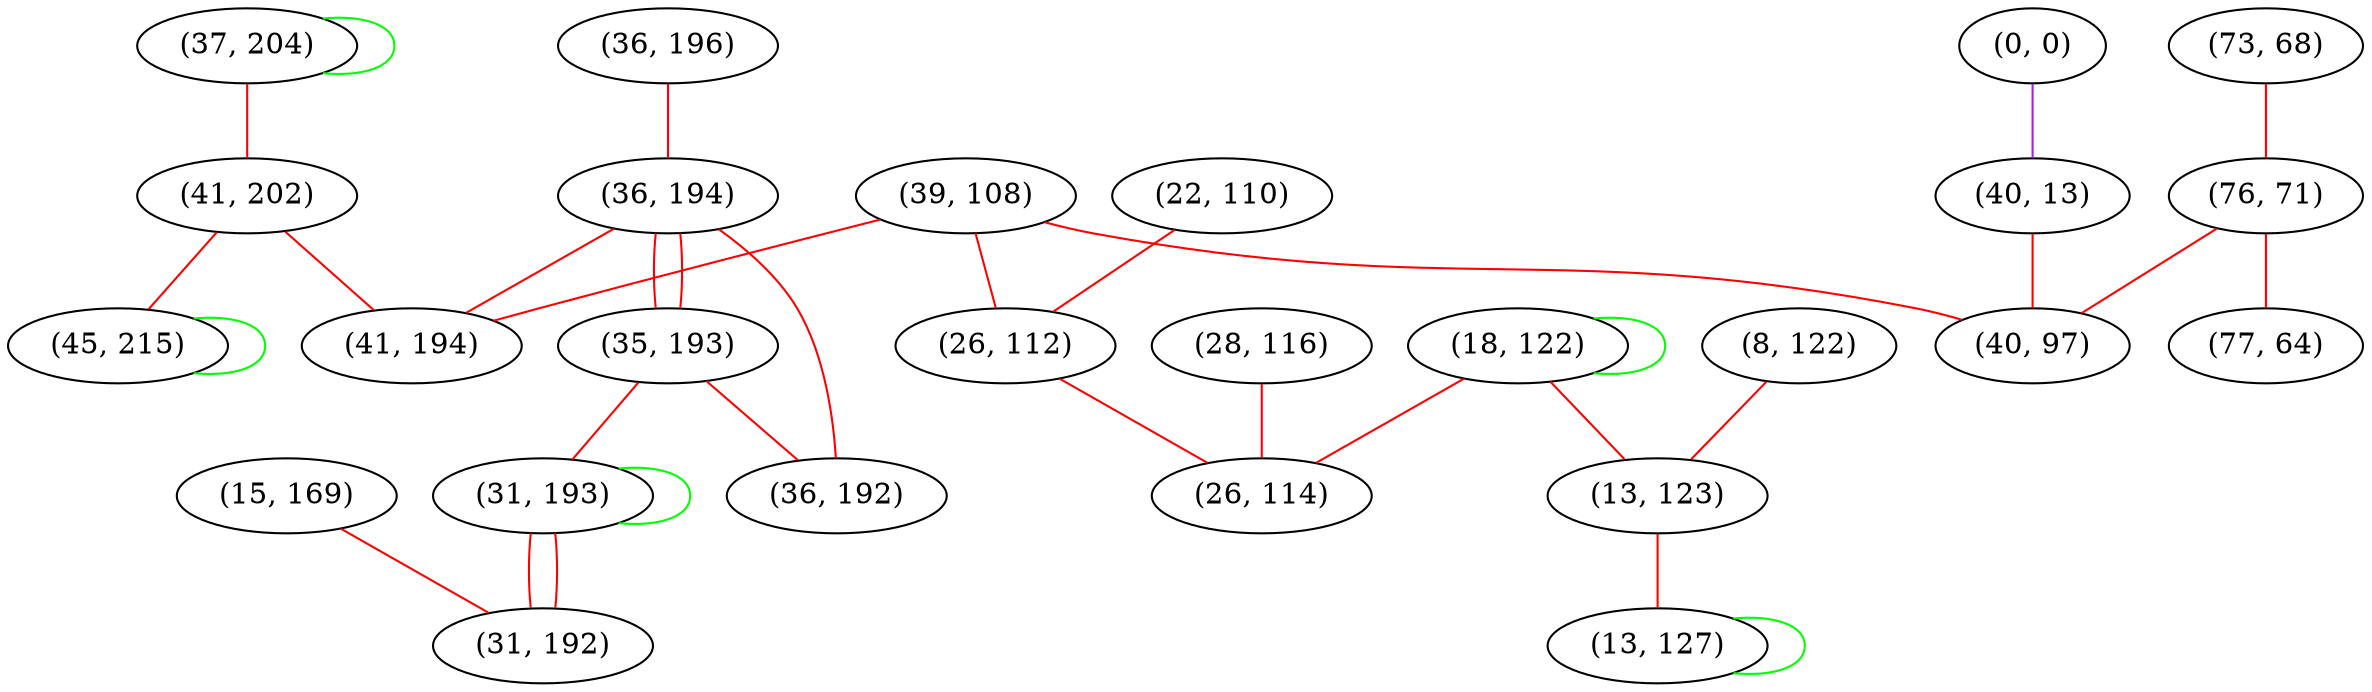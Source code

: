 graph "" {
"(39, 108)";
"(37, 204)";
"(36, 196)";
"(22, 110)";
"(0, 0)";
"(73, 68)";
"(40, 13)";
"(18, 122)";
"(41, 202)";
"(36, 194)";
"(8, 122)";
"(45, 215)";
"(41, 194)";
"(76, 71)";
"(35, 193)";
"(13, 123)";
"(26, 112)";
"(13, 127)";
"(31, 193)";
"(15, 169)";
"(40, 97)";
"(28, 116)";
"(26, 114)";
"(31, 192)";
"(77, 64)";
"(36, 192)";
"(39, 108)" -- "(41, 194)"  [color=red, key=0, weight=1];
"(39, 108)" -- "(26, 112)"  [color=red, key=0, weight=1];
"(39, 108)" -- "(40, 97)"  [color=red, key=0, weight=1];
"(37, 204)" -- "(41, 202)"  [color=red, key=0, weight=1];
"(37, 204)" -- "(37, 204)"  [color=green, key=0, weight=2];
"(36, 196)" -- "(36, 194)"  [color=red, key=0, weight=1];
"(22, 110)" -- "(26, 112)"  [color=red, key=0, weight=1];
"(0, 0)" -- "(40, 13)"  [color=purple, key=0, weight=4];
"(73, 68)" -- "(76, 71)"  [color=red, key=0, weight=1];
"(40, 13)" -- "(40, 97)"  [color=red, key=0, weight=1];
"(18, 122)" -- "(26, 114)"  [color=red, key=0, weight=1];
"(18, 122)" -- "(18, 122)"  [color=green, key=0, weight=2];
"(18, 122)" -- "(13, 123)"  [color=red, key=0, weight=1];
"(41, 202)" -- "(41, 194)"  [color=red, key=0, weight=1];
"(41, 202)" -- "(45, 215)"  [color=red, key=0, weight=1];
"(36, 194)" -- "(41, 194)"  [color=red, key=0, weight=1];
"(36, 194)" -- "(35, 193)"  [color=red, key=0, weight=1];
"(36, 194)" -- "(35, 193)"  [color=red, key=1, weight=1];
"(36, 194)" -- "(36, 192)"  [color=red, key=0, weight=1];
"(8, 122)" -- "(13, 123)"  [color=red, key=0, weight=1];
"(45, 215)" -- "(45, 215)"  [color=green, key=0, weight=2];
"(76, 71)" -- "(40, 97)"  [color=red, key=0, weight=1];
"(76, 71)" -- "(77, 64)"  [color=red, key=0, weight=1];
"(35, 193)" -- "(36, 192)"  [color=red, key=0, weight=1];
"(35, 193)" -- "(31, 193)"  [color=red, key=0, weight=1];
"(13, 123)" -- "(13, 127)"  [color=red, key=0, weight=1];
"(26, 112)" -- "(26, 114)"  [color=red, key=0, weight=1];
"(13, 127)" -- "(13, 127)"  [color=green, key=0, weight=2];
"(31, 193)" -- "(31, 192)"  [color=red, key=0, weight=1];
"(31, 193)" -- "(31, 192)"  [color=red, key=1, weight=1];
"(31, 193)" -- "(31, 193)"  [color=green, key=0, weight=2];
"(15, 169)" -- "(31, 192)"  [color=red, key=0, weight=1];
"(28, 116)" -- "(26, 114)"  [color=red, key=0, weight=1];
}

